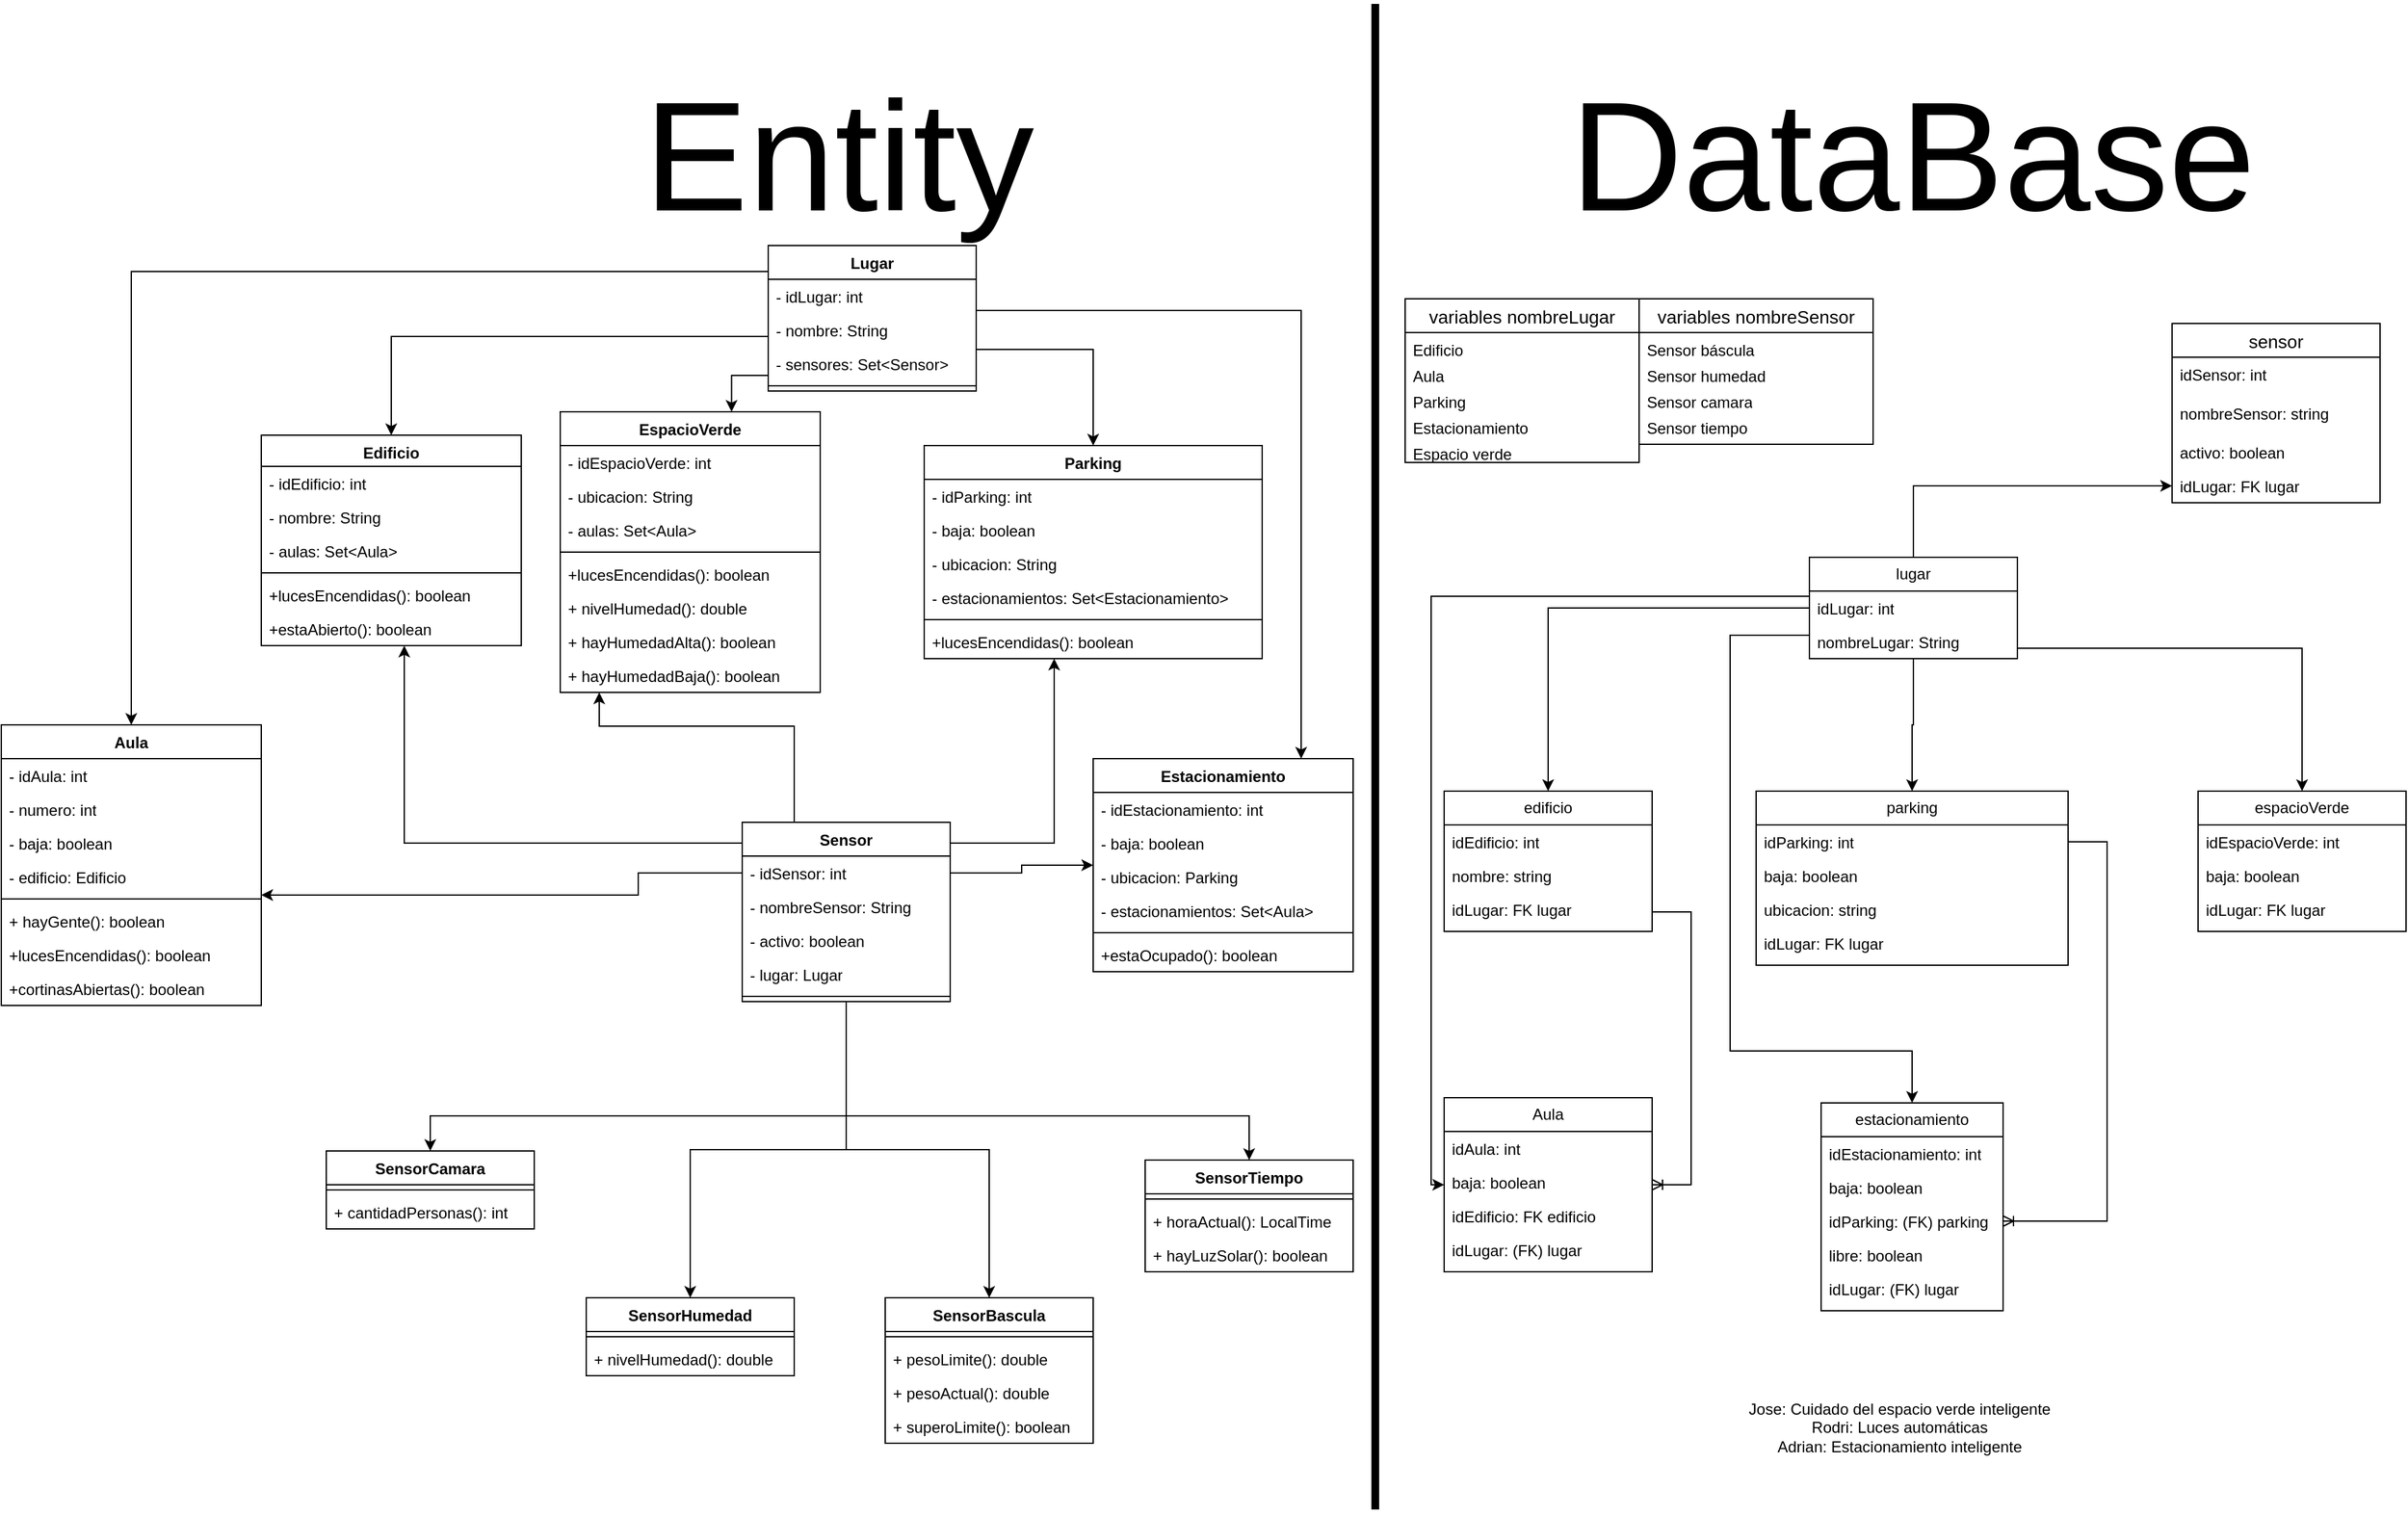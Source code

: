 <mxfile version="21.2.8" type="device">
  <diagram name="Página-1" id="SEeeFkuRjXuaV4kP3Bzi">
    <mxGraphModel dx="1947" dy="532" grid="1" gridSize="10" guides="1" tooltips="1" connect="1" arrows="1" fold="1" page="1" pageScale="1" pageWidth="827" pageHeight="1169" math="0" shadow="0">
      <root>
        <mxCell id="0" />
        <mxCell id="1" parent="0" />
        <mxCell id="fECDbQGhn2Nu8HvRsYtQ-1" value="Jose:&amp;nbsp;Cuidado del espacio verde inteligente&lt;br&gt;Rodri:&amp;nbsp;Luces automáticas&lt;br&gt;Adrian: Estacionamiento inteligente" style="text;html=1;align=center;verticalAlign=middle;resizable=0;points=[];autosize=1;strokeColor=none;fillColor=none;" parent="1" vertex="1">
          <mxGeometry x="1100" y="1070" width="260" height="60" as="geometry" />
        </mxCell>
        <mxCell id="fECDbQGhn2Nu8HvRsYtQ-116" value="edificio" style="swimlane;fontStyle=0;childLayout=stackLayout;horizontal=1;startSize=26;fillColor=none;horizontalStack=0;resizeParent=1;resizeParentMax=0;resizeLast=0;collapsible=1;marginBottom=0;whiteSpace=wrap;html=1;" parent="1" vertex="1">
          <mxGeometry x="880" y="610" width="160" height="108" as="geometry" />
        </mxCell>
        <mxCell id="fECDbQGhn2Nu8HvRsYtQ-117" value="idEdificio: int" style="text;strokeColor=none;fillColor=none;align=left;verticalAlign=top;spacingLeft=4;spacingRight=4;overflow=hidden;rotatable=0;points=[[0,0.5],[1,0.5]];portConstraint=eastwest;whiteSpace=wrap;html=1;" parent="fECDbQGhn2Nu8HvRsYtQ-116" vertex="1">
          <mxGeometry y="26" width="160" height="26" as="geometry" />
        </mxCell>
        <mxCell id="fECDbQGhn2Nu8HvRsYtQ-118" value="nombre: string" style="text;strokeColor=none;fillColor=none;align=left;verticalAlign=top;spacingLeft=4;spacingRight=4;overflow=hidden;rotatable=0;points=[[0,0.5],[1,0.5]];portConstraint=eastwest;whiteSpace=wrap;html=1;" parent="fECDbQGhn2Nu8HvRsYtQ-116" vertex="1">
          <mxGeometry y="52" width="160" height="26" as="geometry" />
        </mxCell>
        <mxCell id="JHWDTWZnFsFwWDoPUUQF-21" value="idLugar: FK lugar" style="text;strokeColor=none;fillColor=none;spacingLeft=4;spacingRight=4;overflow=hidden;rotatable=0;points=[[0,0.5],[1,0.5]];portConstraint=eastwest;fontSize=12;whiteSpace=wrap;html=1;" parent="fECDbQGhn2Nu8HvRsYtQ-116" vertex="1">
          <mxGeometry y="78" width="160" height="30" as="geometry" />
        </mxCell>
        <mxCell id="fECDbQGhn2Nu8HvRsYtQ-123" value="parking" style="swimlane;fontStyle=0;childLayout=stackLayout;horizontal=1;startSize=26;fillColor=none;horizontalStack=0;resizeParent=1;resizeParentMax=0;resizeLast=0;collapsible=1;marginBottom=0;whiteSpace=wrap;html=1;" parent="1" vertex="1">
          <mxGeometry x="1120" y="610" width="240" height="134" as="geometry" />
        </mxCell>
        <mxCell id="fECDbQGhn2Nu8HvRsYtQ-124" value="idParking: int" style="text;strokeColor=none;fillColor=none;align=left;verticalAlign=top;spacingLeft=4;spacingRight=4;overflow=hidden;rotatable=0;points=[[0,0.5],[1,0.5]];portConstraint=eastwest;whiteSpace=wrap;html=1;" parent="fECDbQGhn2Nu8HvRsYtQ-123" vertex="1">
          <mxGeometry y="26" width="240" height="26" as="geometry" />
        </mxCell>
        <mxCell id="fECDbQGhn2Nu8HvRsYtQ-125" value="baja: boolean" style="text;strokeColor=none;fillColor=none;align=left;verticalAlign=top;spacingLeft=4;spacingRight=4;overflow=hidden;rotatable=0;points=[[0,0.5],[1,0.5]];portConstraint=eastwest;whiteSpace=wrap;html=1;" parent="fECDbQGhn2Nu8HvRsYtQ-123" vertex="1">
          <mxGeometry y="52" width="240" height="26" as="geometry" />
        </mxCell>
        <mxCell id="fECDbQGhn2Nu8HvRsYtQ-126" value="ubicacion: string" style="text;strokeColor=none;fillColor=none;align=left;verticalAlign=top;spacingLeft=4;spacingRight=4;overflow=hidden;rotatable=0;points=[[0,0.5],[1,0.5]];portConstraint=eastwest;whiteSpace=wrap;html=1;" parent="fECDbQGhn2Nu8HvRsYtQ-123" vertex="1">
          <mxGeometry y="78" width="240" height="26" as="geometry" />
        </mxCell>
        <mxCell id="JHWDTWZnFsFwWDoPUUQF-19" value="idLugar: FK lugar" style="text;strokeColor=none;fillColor=none;spacingLeft=4;spacingRight=4;overflow=hidden;rotatable=0;points=[[0,0.5],[1,0.5]];portConstraint=eastwest;fontSize=12;whiteSpace=wrap;html=1;" parent="fECDbQGhn2Nu8HvRsYtQ-123" vertex="1">
          <mxGeometry y="104" width="240" height="30" as="geometry" />
        </mxCell>
        <mxCell id="fECDbQGhn2Nu8HvRsYtQ-131" value="Aula" style="swimlane;fontStyle=0;childLayout=stackLayout;horizontal=1;startSize=26;fillColor=none;horizontalStack=0;resizeParent=1;resizeParentMax=0;resizeLast=0;collapsible=1;marginBottom=0;whiteSpace=wrap;html=1;" parent="1" vertex="1">
          <mxGeometry x="880" y="846" width="160" height="134" as="geometry" />
        </mxCell>
        <mxCell id="fECDbQGhn2Nu8HvRsYtQ-132" value="idAula: int" style="text;strokeColor=none;fillColor=none;align=left;verticalAlign=top;spacingLeft=4;spacingRight=4;overflow=hidden;rotatable=0;points=[[0,0.5],[1,0.5]];portConstraint=eastwest;whiteSpace=wrap;html=1;" parent="fECDbQGhn2Nu8HvRsYtQ-131" vertex="1">
          <mxGeometry y="26" width="160" height="26" as="geometry" />
        </mxCell>
        <mxCell id="fECDbQGhn2Nu8HvRsYtQ-133" value="baja: boolean" style="text;strokeColor=none;fillColor=none;align=left;verticalAlign=top;spacingLeft=4;spacingRight=4;overflow=hidden;rotatable=0;points=[[0,0.5],[1,0.5]];portConstraint=eastwest;whiteSpace=wrap;html=1;" parent="fECDbQGhn2Nu8HvRsYtQ-131" vertex="1">
          <mxGeometry y="52" width="160" height="26" as="geometry" />
        </mxCell>
        <mxCell id="fECDbQGhn2Nu8HvRsYtQ-134" value="idEdificio: FK edificio" style="text;strokeColor=none;fillColor=none;align=left;verticalAlign=top;spacingLeft=4;spacingRight=4;overflow=hidden;rotatable=0;points=[[0,0.5],[1,0.5]];portConstraint=eastwest;whiteSpace=wrap;html=1;" parent="fECDbQGhn2Nu8HvRsYtQ-131" vertex="1">
          <mxGeometry y="78" width="160" height="26" as="geometry" />
        </mxCell>
        <mxCell id="JHWDTWZnFsFwWDoPUUQF-53" value="idLugar: (FK) lugar" style="text;strokeColor=none;fillColor=none;spacingLeft=4;spacingRight=4;overflow=hidden;rotatable=0;points=[[0,0.5],[1,0.5]];portConstraint=eastwest;fontSize=12;whiteSpace=wrap;html=1;" parent="fECDbQGhn2Nu8HvRsYtQ-131" vertex="1">
          <mxGeometry y="104" width="160" height="30" as="geometry" />
        </mxCell>
        <mxCell id="fECDbQGhn2Nu8HvRsYtQ-139" value="estacionamiento" style="swimlane;fontStyle=0;childLayout=stackLayout;horizontal=1;startSize=26;fillColor=none;horizontalStack=0;resizeParent=1;resizeParentMax=0;resizeLast=0;collapsible=1;marginBottom=0;whiteSpace=wrap;html=1;" parent="1" vertex="1">
          <mxGeometry x="1170" y="850" width="140" height="160" as="geometry" />
        </mxCell>
        <mxCell id="fECDbQGhn2Nu8HvRsYtQ-140" value="idEstacionamiento: int" style="text;strokeColor=none;fillColor=none;align=left;verticalAlign=top;spacingLeft=4;spacingRight=4;overflow=hidden;rotatable=0;points=[[0,0.5],[1,0.5]];portConstraint=eastwest;whiteSpace=wrap;html=1;" parent="fECDbQGhn2Nu8HvRsYtQ-139" vertex="1">
          <mxGeometry y="26" width="140" height="26" as="geometry" />
        </mxCell>
        <mxCell id="fECDbQGhn2Nu8HvRsYtQ-141" value="baja: boolean" style="text;strokeColor=none;fillColor=none;align=left;verticalAlign=top;spacingLeft=4;spacingRight=4;overflow=hidden;rotatable=0;points=[[0,0.5],[1,0.5]];portConstraint=eastwest;whiteSpace=wrap;html=1;" parent="fECDbQGhn2Nu8HvRsYtQ-139" vertex="1">
          <mxGeometry y="52" width="140" height="26" as="geometry" />
        </mxCell>
        <mxCell id="fECDbQGhn2Nu8HvRsYtQ-142" value="idParking: (FK) parking" style="text;strokeColor=none;fillColor=none;align=left;verticalAlign=top;spacingLeft=4;spacingRight=4;overflow=hidden;rotatable=0;points=[[0,0.5],[1,0.5]];portConstraint=eastwest;whiteSpace=wrap;html=1;" parent="fECDbQGhn2Nu8HvRsYtQ-139" vertex="1">
          <mxGeometry y="78" width="140" height="26" as="geometry" />
        </mxCell>
        <mxCell id="fECDbQGhn2Nu8HvRsYtQ-143" value="libre: boolean" style="text;strokeColor=none;fillColor=none;align=left;verticalAlign=top;spacingLeft=4;spacingRight=4;overflow=hidden;rotatable=0;points=[[0,0.5],[1,0.5]];portConstraint=eastwest;whiteSpace=wrap;html=1;" parent="fECDbQGhn2Nu8HvRsYtQ-139" vertex="1">
          <mxGeometry y="104" width="140" height="26" as="geometry" />
        </mxCell>
        <mxCell id="JHWDTWZnFsFwWDoPUUQF-52" value="idLugar: (FK) lugar" style="text;strokeColor=none;fillColor=none;spacingLeft=4;spacingRight=4;overflow=hidden;rotatable=0;points=[[0,0.5],[1,0.5]];portConstraint=eastwest;fontSize=12;whiteSpace=wrap;html=1;" parent="fECDbQGhn2Nu8HvRsYtQ-139" vertex="1">
          <mxGeometry y="130" width="140" height="30" as="geometry" />
        </mxCell>
        <mxCell id="fECDbQGhn2Nu8HvRsYtQ-146" value="espacioVerde" style="swimlane;fontStyle=0;childLayout=stackLayout;horizontal=1;startSize=26;fillColor=none;horizontalStack=0;resizeParent=1;resizeParentMax=0;resizeLast=0;collapsible=1;marginBottom=0;whiteSpace=wrap;html=1;" parent="1" vertex="1">
          <mxGeometry x="1460" y="610" width="160" height="108" as="geometry" />
        </mxCell>
        <mxCell id="fECDbQGhn2Nu8HvRsYtQ-147" value="idEspacioVerde: int" style="text;strokeColor=none;fillColor=none;align=left;verticalAlign=top;spacingLeft=4;spacingRight=4;overflow=hidden;rotatable=0;points=[[0,0.5],[1,0.5]];portConstraint=eastwest;whiteSpace=wrap;html=1;" parent="fECDbQGhn2Nu8HvRsYtQ-146" vertex="1">
          <mxGeometry y="26" width="160" height="26" as="geometry" />
        </mxCell>
        <mxCell id="fECDbQGhn2Nu8HvRsYtQ-148" value="baja: boolean" style="text;strokeColor=none;fillColor=none;align=left;verticalAlign=top;spacingLeft=4;spacingRight=4;overflow=hidden;rotatable=0;points=[[0,0.5],[1,0.5]];portConstraint=eastwest;whiteSpace=wrap;html=1;" parent="fECDbQGhn2Nu8HvRsYtQ-146" vertex="1">
          <mxGeometry y="52" width="160" height="26" as="geometry" />
        </mxCell>
        <mxCell id="JHWDTWZnFsFwWDoPUUQF-20" value="idLugar: FK lugar" style="text;strokeColor=none;fillColor=none;spacingLeft=4;spacingRight=4;overflow=hidden;rotatable=0;points=[[0,0.5],[1,0.5]];portConstraint=eastwest;fontSize=12;whiteSpace=wrap;html=1;" parent="fECDbQGhn2Nu8HvRsYtQ-146" vertex="1">
          <mxGeometry y="78" width="160" height="30" as="geometry" />
        </mxCell>
        <mxCell id="fECDbQGhn2Nu8HvRsYtQ-179" value="DataBase" style="text;html=1;align=center;verticalAlign=middle;resizable=0;points=[];autosize=1;strokeColor=none;fillColor=none;fontSize=120;" parent="1" vertex="1">
          <mxGeometry x="965" y="40" width="550" height="160" as="geometry" />
        </mxCell>
        <mxCell id="fECDbQGhn2Nu8HvRsYtQ-180" value="Entity" style="text;html=1;align=center;verticalAlign=middle;resizable=0;points=[];autosize=1;strokeColor=none;fillColor=none;fontSize=120;" parent="1" vertex="1">
          <mxGeometry x="254" y="40" width="320" height="160" as="geometry" />
        </mxCell>
        <mxCell id="fECDbQGhn2Nu8HvRsYtQ-181" value="" style="endArrow=none;html=1;rounded=0;strokeWidth=6;" parent="1" edge="1">
          <mxGeometry width="50" height="50" relative="1" as="geometry">
            <mxPoint x="827" y="1163" as="sourcePoint" />
            <mxPoint x="827" y="4" as="targetPoint" />
          </mxGeometry>
        </mxCell>
        <mxCell id="JHWDTWZnFsFwWDoPUUQF-28" style="edgeStyle=orthogonalEdgeStyle;rounded=0;orthogonalLoop=1;jettySize=auto;html=1;" parent="1" source="JHWDTWZnFsFwWDoPUUQF-1" target="fECDbQGhn2Nu8HvRsYtQ-123" edge="1">
          <mxGeometry relative="1" as="geometry" />
        </mxCell>
        <mxCell id="JHWDTWZnFsFwWDoPUUQF-29" style="edgeStyle=orthogonalEdgeStyle;rounded=0;orthogonalLoop=1;jettySize=auto;html=1;" parent="1" source="JHWDTWZnFsFwWDoPUUQF-1" target="fECDbQGhn2Nu8HvRsYtQ-116" edge="1">
          <mxGeometry relative="1" as="geometry" />
        </mxCell>
        <mxCell id="JHWDTWZnFsFwWDoPUUQF-30" style="edgeStyle=orthogonalEdgeStyle;rounded=0;orthogonalLoop=1;jettySize=auto;html=1;" parent="1" source="JHWDTWZnFsFwWDoPUUQF-1" target="fECDbQGhn2Nu8HvRsYtQ-146" edge="1">
          <mxGeometry relative="1" as="geometry">
            <Array as="points">
              <mxPoint x="1540" y="500" />
            </Array>
          </mxGeometry>
        </mxCell>
        <mxCell id="JHWDTWZnFsFwWDoPUUQF-54" style="edgeStyle=orthogonalEdgeStyle;rounded=0;orthogonalLoop=1;jettySize=auto;html=1;" parent="1" source="JHWDTWZnFsFwWDoPUUQF-1" target="fECDbQGhn2Nu8HvRsYtQ-139" edge="1">
          <mxGeometry relative="1" as="geometry">
            <Array as="points">
              <mxPoint x="1100" y="490" />
              <mxPoint x="1100" y="810" />
              <mxPoint x="1240" y="810" />
            </Array>
          </mxGeometry>
        </mxCell>
        <mxCell id="JHWDTWZnFsFwWDoPUUQF-55" style="edgeStyle=orthogonalEdgeStyle;rounded=0;orthogonalLoop=1;jettySize=auto;html=1;" parent="1" source="JHWDTWZnFsFwWDoPUUQF-1" target="fECDbQGhn2Nu8HvRsYtQ-131" edge="1">
          <mxGeometry relative="1" as="geometry">
            <Array as="points">
              <mxPoint x="870" y="460" />
              <mxPoint x="870" y="913" />
            </Array>
          </mxGeometry>
        </mxCell>
        <mxCell id="lJARf1unVdm2dJaWPQnQ-4" style="edgeStyle=orthogonalEdgeStyle;rounded=0;orthogonalLoop=1;jettySize=auto;html=1;" edge="1" parent="1" source="JHWDTWZnFsFwWDoPUUQF-1" target="lJARf1unVdm2dJaWPQnQ-3">
          <mxGeometry relative="1" as="geometry" />
        </mxCell>
        <mxCell id="JHWDTWZnFsFwWDoPUUQF-1" value="lugar" style="swimlane;fontStyle=0;childLayout=stackLayout;horizontal=1;startSize=26;fillColor=none;horizontalStack=0;resizeParent=1;resizeParentMax=0;resizeLast=0;collapsible=1;marginBottom=0;whiteSpace=wrap;html=1;" parent="1" vertex="1">
          <mxGeometry x="1161" y="430" width="160" height="78" as="geometry" />
        </mxCell>
        <mxCell id="JHWDTWZnFsFwWDoPUUQF-2" value="idLugar: int" style="text;strokeColor=none;fillColor=none;align=left;verticalAlign=top;spacingLeft=4;spacingRight=4;overflow=hidden;rotatable=0;points=[[0,0.5],[1,0.5]];portConstraint=eastwest;whiteSpace=wrap;html=1;" parent="JHWDTWZnFsFwWDoPUUQF-1" vertex="1">
          <mxGeometry y="26" width="160" height="26" as="geometry" />
        </mxCell>
        <mxCell id="JHWDTWZnFsFwWDoPUUQF-4" value="nombreLugar: String" style="text;strokeColor=none;fillColor=none;align=left;verticalAlign=top;spacingLeft=4;spacingRight=4;overflow=hidden;rotatable=0;points=[[0,0.5],[1,0.5]];portConstraint=eastwest;whiteSpace=wrap;html=1;" parent="JHWDTWZnFsFwWDoPUUQF-1" vertex="1">
          <mxGeometry y="52" width="160" height="26" as="geometry" />
        </mxCell>
        <mxCell id="JHWDTWZnFsFwWDoPUUQF-9" value="sensor" style="swimlane;fontStyle=0;childLayout=stackLayout;horizontal=1;startSize=26;horizontalStack=0;resizeParent=1;resizeParentMax=0;resizeLast=0;collapsible=1;marginBottom=0;align=center;fontSize=14;" parent="1" vertex="1">
          <mxGeometry x="1440" y="250" width="160" height="138" as="geometry" />
        </mxCell>
        <mxCell id="JHWDTWZnFsFwWDoPUUQF-10" value="idSensor: int" style="text;strokeColor=none;fillColor=none;spacingLeft=4;spacingRight=4;overflow=hidden;rotatable=0;points=[[0,0.5],[1,0.5]];portConstraint=eastwest;fontSize=12;whiteSpace=wrap;html=1;" parent="JHWDTWZnFsFwWDoPUUQF-9" vertex="1">
          <mxGeometry y="26" width="160" height="30" as="geometry" />
        </mxCell>
        <mxCell id="JHWDTWZnFsFwWDoPUUQF-11" value="nombreSensor: string" style="text;strokeColor=none;fillColor=none;spacingLeft=4;spacingRight=4;overflow=hidden;rotatable=0;points=[[0,0.5],[1,0.5]];portConstraint=eastwest;fontSize=12;whiteSpace=wrap;html=1;" parent="JHWDTWZnFsFwWDoPUUQF-9" vertex="1">
          <mxGeometry y="56" width="160" height="30" as="geometry" />
        </mxCell>
        <mxCell id="lJARf1unVdm2dJaWPQnQ-2" value="activo: boolean" style="text;strokeColor=none;fillColor=none;align=left;verticalAlign=top;spacingLeft=4;spacingRight=4;overflow=hidden;rotatable=0;points=[[0,0.5],[1,0.5]];portConstraint=eastwest;whiteSpace=wrap;html=1;" vertex="1" parent="JHWDTWZnFsFwWDoPUUQF-9">
          <mxGeometry y="86" width="160" height="26" as="geometry" />
        </mxCell>
        <mxCell id="lJARf1unVdm2dJaWPQnQ-3" value="idLugar: FK lugar" style="text;strokeColor=none;fillColor=none;align=left;verticalAlign=top;spacingLeft=4;spacingRight=4;overflow=hidden;rotatable=0;points=[[0,0.5],[1,0.5]];portConstraint=eastwest;whiteSpace=wrap;html=1;" vertex="1" parent="JHWDTWZnFsFwWDoPUUQF-9">
          <mxGeometry y="112" width="160" height="26" as="geometry" />
        </mxCell>
        <mxCell id="JHWDTWZnFsFwWDoPUUQF-22" value="" style="edgeStyle=entityRelationEdgeStyle;fontSize=12;html=1;endArrow=ERoneToMany;rounded=0;" parent="1" source="JHWDTWZnFsFwWDoPUUQF-21" target="fECDbQGhn2Nu8HvRsYtQ-131" edge="1">
          <mxGeometry width="100" height="100" relative="1" as="geometry">
            <mxPoint x="1180" y="900" as="sourcePoint" />
            <mxPoint x="1280" y="800" as="targetPoint" />
          </mxGeometry>
        </mxCell>
        <mxCell id="JHWDTWZnFsFwWDoPUUQF-23" value="" style="edgeStyle=entityRelationEdgeStyle;fontSize=12;html=1;endArrow=ERoneToMany;rounded=0;" parent="1" source="fECDbQGhn2Nu8HvRsYtQ-124" target="fECDbQGhn2Nu8HvRsYtQ-142" edge="1">
          <mxGeometry width="100" height="100" relative="1" as="geometry">
            <mxPoint x="1050" y="713" as="sourcePoint" />
            <mxPoint x="1050" y="908" as="targetPoint" />
          </mxGeometry>
        </mxCell>
        <mxCell id="JHWDTWZnFsFwWDoPUUQF-31" value="variables nombreSensor" style="swimlane;fontStyle=0;childLayout=stackLayout;horizontal=1;startSize=26;horizontalStack=0;resizeParent=1;resizeParentMax=0;resizeLast=0;collapsible=1;marginBottom=0;align=center;fontSize=14;" parent="1" vertex="1">
          <mxGeometry x="1030" y="231" width="180" height="112" as="geometry" />
        </mxCell>
        <mxCell id="JHWDTWZnFsFwWDoPUUQF-32" value="Sensor báscula" style="text;strokeColor=none;fillColor=none;spacingLeft=4;spacingRight=4;overflow=hidden;rotatable=0;points=[[0,0.5],[1,0.5]];portConstraint=eastwest;fontSize=12;whiteSpace=wrap;html=1;" parent="JHWDTWZnFsFwWDoPUUQF-31" vertex="1">
          <mxGeometry y="26" width="180" height="20" as="geometry" />
        </mxCell>
        <mxCell id="JHWDTWZnFsFwWDoPUUQF-33" value="Sensor humedad" style="text;strokeColor=none;fillColor=none;spacingLeft=4;spacingRight=4;overflow=hidden;rotatable=0;points=[[0,0.5],[1,0.5]];portConstraint=eastwest;fontSize=12;whiteSpace=wrap;html=1;" parent="JHWDTWZnFsFwWDoPUUQF-31" vertex="1">
          <mxGeometry y="46" width="180" height="20" as="geometry" />
        </mxCell>
        <mxCell id="JHWDTWZnFsFwWDoPUUQF-34" value="Sensor camara" style="text;strokeColor=none;fillColor=none;spacingLeft=4;spacingRight=4;overflow=hidden;rotatable=0;points=[[0,0.5],[1,0.5]];portConstraint=eastwest;fontSize=12;whiteSpace=wrap;html=1;" parent="JHWDTWZnFsFwWDoPUUQF-31" vertex="1">
          <mxGeometry y="66" width="180" height="20" as="geometry" />
        </mxCell>
        <mxCell id="JHWDTWZnFsFwWDoPUUQF-35" value="Sensor tiempo" style="text;strokeColor=none;fillColor=none;spacingLeft=4;spacingRight=4;overflow=hidden;rotatable=0;points=[[0,0.5],[1,0.5]];portConstraint=eastwest;fontSize=12;whiteSpace=wrap;html=1;" parent="JHWDTWZnFsFwWDoPUUQF-31" vertex="1">
          <mxGeometry y="86" width="180" height="26" as="geometry" />
        </mxCell>
        <mxCell id="JHWDTWZnFsFwWDoPUUQF-41" value="variables nombreLugar" style="swimlane;fontStyle=0;childLayout=stackLayout;horizontal=1;startSize=26;horizontalStack=0;resizeParent=1;resizeParentMax=0;resizeLast=0;collapsible=1;marginBottom=0;align=center;fontSize=14;" parent="1" vertex="1">
          <mxGeometry x="850" y="231" width="180" height="126" as="geometry" />
        </mxCell>
        <mxCell id="JHWDTWZnFsFwWDoPUUQF-42" value="Edificio" style="text;strokeColor=none;fillColor=none;spacingLeft=4;spacingRight=4;overflow=hidden;rotatable=0;points=[[0,0.5],[1,0.5]];portConstraint=eastwest;fontSize=12;whiteSpace=wrap;html=1;" parent="JHWDTWZnFsFwWDoPUUQF-41" vertex="1">
          <mxGeometry y="26" width="180" height="20" as="geometry" />
        </mxCell>
        <mxCell id="JHWDTWZnFsFwWDoPUUQF-43" value="Aula" style="text;strokeColor=none;fillColor=none;spacingLeft=4;spacingRight=4;overflow=hidden;rotatable=0;points=[[0,0.5],[1,0.5]];portConstraint=eastwest;fontSize=12;whiteSpace=wrap;html=1;" parent="JHWDTWZnFsFwWDoPUUQF-41" vertex="1">
          <mxGeometry y="46" width="180" height="20" as="geometry" />
        </mxCell>
        <mxCell id="JHWDTWZnFsFwWDoPUUQF-44" value="Parking" style="text;strokeColor=none;fillColor=none;spacingLeft=4;spacingRight=4;overflow=hidden;rotatable=0;points=[[0,0.5],[1,0.5]];portConstraint=eastwest;fontSize=12;whiteSpace=wrap;html=1;" parent="JHWDTWZnFsFwWDoPUUQF-41" vertex="1">
          <mxGeometry y="66" width="180" height="20" as="geometry" />
        </mxCell>
        <mxCell id="JHWDTWZnFsFwWDoPUUQF-45" value="Estacionamiento" style="text;strokeColor=none;fillColor=none;spacingLeft=4;spacingRight=4;overflow=hidden;rotatable=0;points=[[0,0.5],[1,0.5]];portConstraint=eastwest;fontSize=12;whiteSpace=wrap;html=1;" parent="JHWDTWZnFsFwWDoPUUQF-41" vertex="1">
          <mxGeometry y="86" width="180" height="20" as="geometry" />
        </mxCell>
        <mxCell id="JHWDTWZnFsFwWDoPUUQF-51" value="Espacio verde" style="text;strokeColor=none;fillColor=none;spacingLeft=4;spacingRight=4;overflow=hidden;rotatable=0;points=[[0,0.5],[1,0.5]];portConstraint=eastwest;fontSize=12;whiteSpace=wrap;html=1;" parent="JHWDTWZnFsFwWDoPUUQF-41" vertex="1">
          <mxGeometry y="106" width="180" height="20" as="geometry" />
        </mxCell>
        <mxCell id="JHWDTWZnFsFwWDoPUUQF-62" value="Edificio" style="swimlane;fontStyle=1;align=center;verticalAlign=top;childLayout=stackLayout;horizontal=1;startSize=24;horizontalStack=0;resizeParent=1;resizeParentMax=0;resizeLast=0;collapsible=1;marginBottom=0;whiteSpace=wrap;html=1;" parent="1" vertex="1">
          <mxGeometry x="-30" y="336" width="200" height="162" as="geometry" />
        </mxCell>
        <mxCell id="JHWDTWZnFsFwWDoPUUQF-63" value="- idEdificio: int" style="text;strokeColor=none;fillColor=none;align=left;verticalAlign=top;spacingLeft=4;spacingRight=4;overflow=hidden;rotatable=0;points=[[0,0.5],[1,0.5]];portConstraint=eastwest;whiteSpace=wrap;html=1;" parent="JHWDTWZnFsFwWDoPUUQF-62" vertex="1">
          <mxGeometry y="24" width="200" height="26" as="geometry" />
        </mxCell>
        <mxCell id="JHWDTWZnFsFwWDoPUUQF-66" value="- nombre: String" style="text;strokeColor=none;fillColor=none;align=left;verticalAlign=top;spacingLeft=4;spacingRight=4;overflow=hidden;rotatable=0;points=[[0,0.5],[1,0.5]];portConstraint=eastwest;whiteSpace=wrap;html=1;" parent="JHWDTWZnFsFwWDoPUUQF-62" vertex="1">
          <mxGeometry y="50" width="200" height="26" as="geometry" />
        </mxCell>
        <mxCell id="JHWDTWZnFsFwWDoPUUQF-68" value="- aulas: Set&amp;lt;Aula&amp;gt;" style="text;strokeColor=none;fillColor=none;align=left;verticalAlign=top;spacingLeft=4;spacingRight=4;overflow=hidden;rotatable=0;points=[[0,0.5],[1,0.5]];portConstraint=eastwest;whiteSpace=wrap;html=1;" parent="JHWDTWZnFsFwWDoPUUQF-62" vertex="1">
          <mxGeometry y="76" width="200" height="26" as="geometry" />
        </mxCell>
        <mxCell id="JHWDTWZnFsFwWDoPUUQF-64" value="" style="line;strokeWidth=1;fillColor=none;align=left;verticalAlign=middle;spacingTop=-1;spacingLeft=3;spacingRight=3;rotatable=0;labelPosition=right;points=[];portConstraint=eastwest;strokeColor=inherit;" parent="JHWDTWZnFsFwWDoPUUQF-62" vertex="1">
          <mxGeometry y="102" width="200" height="8" as="geometry" />
        </mxCell>
        <mxCell id="JHWDTWZnFsFwWDoPUUQF-65" value="+lucesEncendidas(): boolean" style="text;strokeColor=none;fillColor=none;align=left;verticalAlign=top;spacingLeft=4;spacingRight=4;overflow=hidden;rotatable=0;points=[[0,0.5],[1,0.5]];portConstraint=eastwest;whiteSpace=wrap;html=1;" parent="JHWDTWZnFsFwWDoPUUQF-62" vertex="1">
          <mxGeometry y="110" width="200" height="26" as="geometry" />
        </mxCell>
        <mxCell id="JHWDTWZnFsFwWDoPUUQF-84" value="+estaAbierto(): boolean" style="text;strokeColor=none;fillColor=none;align=left;verticalAlign=top;spacingLeft=4;spacingRight=4;overflow=hidden;rotatable=0;points=[[0,0.5],[1,0.5]];portConstraint=eastwest;whiteSpace=wrap;html=1;" parent="JHWDTWZnFsFwWDoPUUQF-62" vertex="1">
          <mxGeometry y="136" width="200" height="26" as="geometry" />
        </mxCell>
        <mxCell id="JHWDTWZnFsFwWDoPUUQF-69" value="Parking" style="swimlane;fontStyle=1;align=center;verticalAlign=top;childLayout=stackLayout;horizontal=1;startSize=26;horizontalStack=0;resizeParent=1;resizeParentMax=0;resizeLast=0;collapsible=1;marginBottom=0;whiteSpace=wrap;html=1;" parent="1" vertex="1">
          <mxGeometry x="480" y="344" width="260" height="164" as="geometry" />
        </mxCell>
        <mxCell id="JHWDTWZnFsFwWDoPUUQF-70" value="- idParking: int" style="text;strokeColor=none;fillColor=none;align=left;verticalAlign=top;spacingLeft=4;spacingRight=4;overflow=hidden;rotatable=0;points=[[0,0.5],[1,0.5]];portConstraint=eastwest;whiteSpace=wrap;html=1;" parent="JHWDTWZnFsFwWDoPUUQF-69" vertex="1">
          <mxGeometry y="26" width="260" height="26" as="geometry" />
        </mxCell>
        <mxCell id="JHWDTWZnFsFwWDoPUUQF-71" value="- baja: boolean" style="text;strokeColor=none;fillColor=none;align=left;verticalAlign=top;spacingLeft=4;spacingRight=4;overflow=hidden;rotatable=0;points=[[0,0.5],[1,0.5]];portConstraint=eastwest;whiteSpace=wrap;html=1;" parent="JHWDTWZnFsFwWDoPUUQF-69" vertex="1">
          <mxGeometry y="52" width="260" height="26" as="geometry" />
        </mxCell>
        <mxCell id="JHWDTWZnFsFwWDoPUUQF-76" value="- ubicacion: String" style="text;strokeColor=none;fillColor=none;align=left;verticalAlign=top;spacingLeft=4;spacingRight=4;overflow=hidden;rotatable=0;points=[[0,0.5],[1,0.5]];portConstraint=eastwest;whiteSpace=wrap;html=1;" parent="JHWDTWZnFsFwWDoPUUQF-69" vertex="1">
          <mxGeometry y="78" width="260" height="26" as="geometry" />
        </mxCell>
        <mxCell id="JHWDTWZnFsFwWDoPUUQF-73" value="- estacionamientos: Set&amp;lt;Estacionamiento&amp;gt;" style="text;strokeColor=none;fillColor=none;align=left;verticalAlign=top;spacingLeft=4;spacingRight=4;overflow=hidden;rotatable=0;points=[[0,0.5],[1,0.5]];portConstraint=eastwest;whiteSpace=wrap;html=1;" parent="JHWDTWZnFsFwWDoPUUQF-69" vertex="1">
          <mxGeometry y="104" width="260" height="26" as="geometry" />
        </mxCell>
        <mxCell id="JHWDTWZnFsFwWDoPUUQF-74" value="" style="line;strokeWidth=1;fillColor=none;align=left;verticalAlign=middle;spacingTop=-1;spacingLeft=3;spacingRight=3;rotatable=0;labelPosition=right;points=[];portConstraint=eastwest;strokeColor=inherit;" parent="JHWDTWZnFsFwWDoPUUQF-69" vertex="1">
          <mxGeometry y="130" width="260" height="8" as="geometry" />
        </mxCell>
        <mxCell id="JHWDTWZnFsFwWDoPUUQF-75" value="+lucesEncendidas(): boolean" style="text;strokeColor=none;fillColor=none;align=left;verticalAlign=top;spacingLeft=4;spacingRight=4;overflow=hidden;rotatable=0;points=[[0,0.5],[1,0.5]];portConstraint=eastwest;whiteSpace=wrap;html=1;" parent="JHWDTWZnFsFwWDoPUUQF-69" vertex="1">
          <mxGeometry y="138" width="260" height="26" as="geometry" />
        </mxCell>
        <mxCell id="JHWDTWZnFsFwWDoPUUQF-77" value="EspacioVerde" style="swimlane;fontStyle=1;align=center;verticalAlign=top;childLayout=stackLayout;horizontal=1;startSize=26;horizontalStack=0;resizeParent=1;resizeParentMax=0;resizeLast=0;collapsible=1;marginBottom=0;whiteSpace=wrap;html=1;" parent="1" vertex="1">
          <mxGeometry x="200" y="318" width="200" height="216" as="geometry" />
        </mxCell>
        <mxCell id="JHWDTWZnFsFwWDoPUUQF-78" value="- idEspacioVerde: int" style="text;strokeColor=none;fillColor=none;align=left;verticalAlign=top;spacingLeft=4;spacingRight=4;overflow=hidden;rotatable=0;points=[[0,0.5],[1,0.5]];portConstraint=eastwest;whiteSpace=wrap;html=1;" parent="JHWDTWZnFsFwWDoPUUQF-77" vertex="1">
          <mxGeometry y="26" width="200" height="26" as="geometry" />
        </mxCell>
        <mxCell id="JHWDTWZnFsFwWDoPUUQF-79" value="- ubicacion: String" style="text;strokeColor=none;fillColor=none;align=left;verticalAlign=top;spacingLeft=4;spacingRight=4;overflow=hidden;rotatable=0;points=[[0,0.5],[1,0.5]];portConstraint=eastwest;whiteSpace=wrap;html=1;" parent="JHWDTWZnFsFwWDoPUUQF-77" vertex="1">
          <mxGeometry y="52" width="200" height="26" as="geometry" />
        </mxCell>
        <mxCell id="JHWDTWZnFsFwWDoPUUQF-81" value="- aulas: Set&amp;lt;Aula&amp;gt;" style="text;strokeColor=none;fillColor=none;align=left;verticalAlign=top;spacingLeft=4;spacingRight=4;overflow=hidden;rotatable=0;points=[[0,0.5],[1,0.5]];portConstraint=eastwest;whiteSpace=wrap;html=1;" parent="JHWDTWZnFsFwWDoPUUQF-77" vertex="1">
          <mxGeometry y="78" width="200" height="26" as="geometry" />
        </mxCell>
        <mxCell id="JHWDTWZnFsFwWDoPUUQF-82" value="" style="line;strokeWidth=1;fillColor=none;align=left;verticalAlign=middle;spacingTop=-1;spacingLeft=3;spacingRight=3;rotatable=0;labelPosition=right;points=[];portConstraint=eastwest;strokeColor=inherit;" parent="JHWDTWZnFsFwWDoPUUQF-77" vertex="1">
          <mxGeometry y="104" width="200" height="8" as="geometry" />
        </mxCell>
        <mxCell id="JHWDTWZnFsFwWDoPUUQF-83" value="+lucesEncendidas(): boolean" style="text;strokeColor=none;fillColor=none;align=left;verticalAlign=top;spacingLeft=4;spacingRight=4;overflow=hidden;rotatable=0;points=[[0,0.5],[1,0.5]];portConstraint=eastwest;whiteSpace=wrap;html=1;" parent="JHWDTWZnFsFwWDoPUUQF-77" vertex="1">
          <mxGeometry y="112" width="200" height="26" as="geometry" />
        </mxCell>
        <mxCell id="JHWDTWZnFsFwWDoPUUQF-116" value="+ nivelHumedad(): double" style="text;strokeColor=none;fillColor=none;align=left;verticalAlign=top;spacingLeft=4;spacingRight=4;overflow=hidden;rotatable=0;points=[[0,0.5],[1,0.5]];portConstraint=eastwest;whiteSpace=wrap;html=1;" parent="JHWDTWZnFsFwWDoPUUQF-77" vertex="1">
          <mxGeometry y="138" width="200" height="26" as="geometry" />
        </mxCell>
        <mxCell id="JHWDTWZnFsFwWDoPUUQF-117" value="+ hayHumedadAlta(): boolean" style="text;strokeColor=none;fillColor=none;align=left;verticalAlign=top;spacingLeft=4;spacingRight=4;overflow=hidden;rotatable=0;points=[[0,0.5],[1,0.5]];portConstraint=eastwest;whiteSpace=wrap;html=1;" parent="JHWDTWZnFsFwWDoPUUQF-77" vertex="1">
          <mxGeometry y="164" width="200" height="26" as="geometry" />
        </mxCell>
        <mxCell id="JHWDTWZnFsFwWDoPUUQF-126" value="+ hayHumedadBaja(): boolean" style="text;strokeColor=none;fillColor=none;align=left;verticalAlign=top;spacingLeft=4;spacingRight=4;overflow=hidden;rotatable=0;points=[[0,0.5],[1,0.5]];portConstraint=eastwest;whiteSpace=wrap;html=1;" parent="JHWDTWZnFsFwWDoPUUQF-77" vertex="1">
          <mxGeometry y="190" width="200" height="26" as="geometry" />
        </mxCell>
        <mxCell id="JHWDTWZnFsFwWDoPUUQF-85" value="Estacionamiento" style="swimlane;fontStyle=1;align=center;verticalAlign=top;childLayout=stackLayout;horizontal=1;startSize=26;horizontalStack=0;resizeParent=1;resizeParentMax=0;resizeLast=0;collapsible=1;marginBottom=0;whiteSpace=wrap;html=1;" parent="1" vertex="1">
          <mxGeometry x="610" y="585" width="200" height="164" as="geometry" />
        </mxCell>
        <mxCell id="JHWDTWZnFsFwWDoPUUQF-86" value="- idEstacionamiento: int" style="text;strokeColor=none;fillColor=none;align=left;verticalAlign=top;spacingLeft=4;spacingRight=4;overflow=hidden;rotatable=0;points=[[0,0.5],[1,0.5]];portConstraint=eastwest;whiteSpace=wrap;html=1;" parent="JHWDTWZnFsFwWDoPUUQF-85" vertex="1">
          <mxGeometry y="26" width="200" height="26" as="geometry" />
        </mxCell>
        <mxCell id="JHWDTWZnFsFwWDoPUUQF-87" value="- baja: boolean" style="text;strokeColor=none;fillColor=none;align=left;verticalAlign=top;spacingLeft=4;spacingRight=4;overflow=hidden;rotatable=0;points=[[0,0.5],[1,0.5]];portConstraint=eastwest;whiteSpace=wrap;html=1;" parent="JHWDTWZnFsFwWDoPUUQF-85" vertex="1">
          <mxGeometry y="52" width="200" height="26" as="geometry" />
        </mxCell>
        <mxCell id="JHWDTWZnFsFwWDoPUUQF-88" value="- ubicacion: Parking" style="text;strokeColor=none;fillColor=none;align=left;verticalAlign=top;spacingLeft=4;spacingRight=4;overflow=hidden;rotatable=0;points=[[0,0.5],[1,0.5]];portConstraint=eastwest;whiteSpace=wrap;html=1;" parent="JHWDTWZnFsFwWDoPUUQF-85" vertex="1">
          <mxGeometry y="78" width="200" height="26" as="geometry" />
        </mxCell>
        <mxCell id="JHWDTWZnFsFwWDoPUUQF-90" value="- estacionamientos: Set&amp;lt;Aula&amp;gt;" style="text;strokeColor=none;fillColor=none;align=left;verticalAlign=top;spacingLeft=4;spacingRight=4;overflow=hidden;rotatable=0;points=[[0,0.5],[1,0.5]];portConstraint=eastwest;whiteSpace=wrap;html=1;" parent="JHWDTWZnFsFwWDoPUUQF-85" vertex="1">
          <mxGeometry y="104" width="200" height="26" as="geometry" />
        </mxCell>
        <mxCell id="JHWDTWZnFsFwWDoPUUQF-91" value="" style="line;strokeWidth=1;fillColor=none;align=left;verticalAlign=middle;spacingTop=-1;spacingLeft=3;spacingRight=3;rotatable=0;labelPosition=right;points=[];portConstraint=eastwest;strokeColor=inherit;" parent="JHWDTWZnFsFwWDoPUUQF-85" vertex="1">
          <mxGeometry y="130" width="200" height="8" as="geometry" />
        </mxCell>
        <mxCell id="JHWDTWZnFsFwWDoPUUQF-92" value="+estaOcupado(): boolean" style="text;strokeColor=none;fillColor=none;align=left;verticalAlign=top;spacingLeft=4;spacingRight=4;overflow=hidden;rotatable=0;points=[[0,0.5],[1,0.5]];portConstraint=eastwest;whiteSpace=wrap;html=1;" parent="JHWDTWZnFsFwWDoPUUQF-85" vertex="1">
          <mxGeometry y="138" width="200" height="26" as="geometry" />
        </mxCell>
        <mxCell id="JHWDTWZnFsFwWDoPUUQF-94" value="Aula" style="swimlane;fontStyle=1;align=center;verticalAlign=top;childLayout=stackLayout;horizontal=1;startSize=26;horizontalStack=0;resizeParent=1;resizeParentMax=0;resizeLast=0;collapsible=1;marginBottom=0;whiteSpace=wrap;html=1;" parent="1" vertex="1">
          <mxGeometry x="-230" y="559" width="200" height="216" as="geometry" />
        </mxCell>
        <mxCell id="JHWDTWZnFsFwWDoPUUQF-95" value="- idAula: int" style="text;strokeColor=none;fillColor=none;align=left;verticalAlign=top;spacingLeft=4;spacingRight=4;overflow=hidden;rotatable=0;points=[[0,0.5],[1,0.5]];portConstraint=eastwest;whiteSpace=wrap;html=1;" parent="JHWDTWZnFsFwWDoPUUQF-94" vertex="1">
          <mxGeometry y="26" width="200" height="26" as="geometry" />
        </mxCell>
        <mxCell id="JHWDTWZnFsFwWDoPUUQF-96" value="- numero: int" style="text;strokeColor=none;fillColor=none;align=left;verticalAlign=top;spacingLeft=4;spacingRight=4;overflow=hidden;rotatable=0;points=[[0,0.5],[1,0.5]];portConstraint=eastwest;whiteSpace=wrap;html=1;" parent="JHWDTWZnFsFwWDoPUUQF-94" vertex="1">
          <mxGeometry y="52" width="200" height="26" as="geometry" />
        </mxCell>
        <mxCell id="JHWDTWZnFsFwWDoPUUQF-98" value="- baja: boolean" style="text;strokeColor=none;fillColor=none;align=left;verticalAlign=top;spacingLeft=4;spacingRight=4;overflow=hidden;rotatable=0;points=[[0,0.5],[1,0.5]];portConstraint=eastwest;whiteSpace=wrap;html=1;" parent="JHWDTWZnFsFwWDoPUUQF-94" vertex="1">
          <mxGeometry y="78" width="200" height="26" as="geometry" />
        </mxCell>
        <mxCell id="JHWDTWZnFsFwWDoPUUQF-102" value="- edificio: Edificio" style="text;strokeColor=none;fillColor=none;align=left;verticalAlign=top;spacingLeft=4;spacingRight=4;overflow=hidden;rotatable=0;points=[[0,0.5],[1,0.5]];portConstraint=eastwest;whiteSpace=wrap;html=1;" parent="JHWDTWZnFsFwWDoPUUQF-94" vertex="1">
          <mxGeometry y="104" width="200" height="26" as="geometry" />
        </mxCell>
        <mxCell id="JHWDTWZnFsFwWDoPUUQF-99" value="" style="line;strokeWidth=1;fillColor=none;align=left;verticalAlign=middle;spacingTop=-1;spacingLeft=3;spacingRight=3;rotatable=0;labelPosition=right;points=[];portConstraint=eastwest;strokeColor=inherit;" parent="JHWDTWZnFsFwWDoPUUQF-94" vertex="1">
          <mxGeometry y="130" width="200" height="8" as="geometry" />
        </mxCell>
        <mxCell id="JHWDTWZnFsFwWDoPUUQF-103" value="+ hayGente(): boolean" style="text;strokeColor=none;fillColor=none;align=left;verticalAlign=top;spacingLeft=4;spacingRight=4;overflow=hidden;rotatable=0;points=[[0,0.5],[1,0.5]];portConstraint=eastwest;whiteSpace=wrap;html=1;" parent="JHWDTWZnFsFwWDoPUUQF-94" vertex="1">
          <mxGeometry y="138" width="200" height="26" as="geometry" />
        </mxCell>
        <mxCell id="JHWDTWZnFsFwWDoPUUQF-100" value="+lucesEncendidas(): boolean" style="text;strokeColor=none;fillColor=none;align=left;verticalAlign=top;spacingLeft=4;spacingRight=4;overflow=hidden;rotatable=0;points=[[0,0.5],[1,0.5]];portConstraint=eastwest;whiteSpace=wrap;html=1;" parent="JHWDTWZnFsFwWDoPUUQF-94" vertex="1">
          <mxGeometry y="164" width="200" height="26" as="geometry" />
        </mxCell>
        <mxCell id="JHWDTWZnFsFwWDoPUUQF-101" value="+cortinasAbiertas(): boolean" style="text;strokeColor=none;fillColor=none;align=left;verticalAlign=top;spacingLeft=4;spacingRight=4;overflow=hidden;rotatable=0;points=[[0,0.5],[1,0.5]];portConstraint=eastwest;whiteSpace=wrap;html=1;" parent="JHWDTWZnFsFwWDoPUUQF-94" vertex="1">
          <mxGeometry y="190" width="200" height="26" as="geometry" />
        </mxCell>
        <mxCell id="JHWDTWZnFsFwWDoPUUQF-143" style="edgeStyle=orthogonalEdgeStyle;rounded=0;orthogonalLoop=1;jettySize=auto;html=1;" parent="1" source="JHWDTWZnFsFwWDoPUUQF-112" target="JHWDTWZnFsFwWDoPUUQF-126" edge="1">
          <mxGeometry relative="1" as="geometry">
            <Array as="points">
              <mxPoint x="380" y="560" />
              <mxPoint x="230" y="560" />
            </Array>
          </mxGeometry>
        </mxCell>
        <mxCell id="JHWDTWZnFsFwWDoPUUQF-146" style="edgeStyle=orthogonalEdgeStyle;rounded=0;orthogonalLoop=1;jettySize=auto;html=1;" parent="1" source="JHWDTWZnFsFwWDoPUUQF-112" target="JHWDTWZnFsFwWDoPUUQF-62" edge="1">
          <mxGeometry relative="1" as="geometry">
            <Array as="points">
              <mxPoint x="80" y="650" />
            </Array>
          </mxGeometry>
        </mxCell>
        <mxCell id="JHWDTWZnFsFwWDoPUUQF-147" style="edgeStyle=orthogonalEdgeStyle;rounded=0;orthogonalLoop=1;jettySize=auto;html=1;" parent="1" source="JHWDTWZnFsFwWDoPUUQF-112" target="JHWDTWZnFsFwWDoPUUQF-69" edge="1">
          <mxGeometry relative="1" as="geometry">
            <Array as="points">
              <mxPoint x="580" y="650" />
            </Array>
          </mxGeometry>
        </mxCell>
        <mxCell id="JHWDTWZnFsFwWDoPUUQF-148" style="edgeStyle=orthogonalEdgeStyle;rounded=0;orthogonalLoop=1;jettySize=auto;html=1;" parent="1" source="JHWDTWZnFsFwWDoPUUQF-112" target="JHWDTWZnFsFwWDoPUUQF-127" edge="1">
          <mxGeometry relative="1" as="geometry" />
        </mxCell>
        <mxCell id="JHWDTWZnFsFwWDoPUUQF-149" style="edgeStyle=orthogonalEdgeStyle;rounded=0;orthogonalLoop=1;jettySize=auto;html=1;" parent="1" source="JHWDTWZnFsFwWDoPUUQF-112" target="JHWDTWZnFsFwWDoPUUQF-131" edge="1">
          <mxGeometry relative="1" as="geometry" />
        </mxCell>
        <mxCell id="JHWDTWZnFsFwWDoPUUQF-150" style="edgeStyle=orthogonalEdgeStyle;rounded=0;orthogonalLoop=1;jettySize=auto;html=1;" parent="1" source="JHWDTWZnFsFwWDoPUUQF-112" target="JHWDTWZnFsFwWDoPUUQF-135" edge="1">
          <mxGeometry relative="1" as="geometry">
            <Array as="points">
              <mxPoint x="420" y="860" />
              <mxPoint x="100" y="860" />
            </Array>
          </mxGeometry>
        </mxCell>
        <mxCell id="JHWDTWZnFsFwWDoPUUQF-151" style="edgeStyle=orthogonalEdgeStyle;rounded=0;orthogonalLoop=1;jettySize=auto;html=1;" parent="1" source="JHWDTWZnFsFwWDoPUUQF-112" target="JHWDTWZnFsFwWDoPUUQF-139" edge="1">
          <mxGeometry relative="1" as="geometry">
            <Array as="points">
              <mxPoint x="420" y="860" />
              <mxPoint x="730" y="860" />
            </Array>
          </mxGeometry>
        </mxCell>
        <mxCell id="JHWDTWZnFsFwWDoPUUQF-112" value="Sensor" style="swimlane;fontStyle=1;align=center;verticalAlign=top;childLayout=stackLayout;horizontal=1;startSize=26;horizontalStack=0;resizeParent=1;resizeParentMax=0;resizeLast=0;collapsible=1;marginBottom=0;whiteSpace=wrap;html=1;" parent="1" vertex="1">
          <mxGeometry x="340" y="634" width="160" height="138" as="geometry" />
        </mxCell>
        <mxCell id="JHWDTWZnFsFwWDoPUUQF-113" value="- idSensor: int" style="text;strokeColor=none;fillColor=none;align=left;verticalAlign=top;spacingLeft=4;spacingRight=4;overflow=hidden;rotatable=0;points=[[0,0.5],[1,0.5]];portConstraint=eastwest;whiteSpace=wrap;html=1;" parent="JHWDTWZnFsFwWDoPUUQF-112" vertex="1">
          <mxGeometry y="26" width="160" height="26" as="geometry" />
        </mxCell>
        <mxCell id="JHWDTWZnFsFwWDoPUUQF-115" value="- nombreSensor: String" style="text;strokeColor=none;fillColor=none;align=left;verticalAlign=top;spacingLeft=4;spacingRight=4;overflow=hidden;rotatable=0;points=[[0,0.5],[1,0.5]];portConstraint=eastwest;whiteSpace=wrap;html=1;" parent="JHWDTWZnFsFwWDoPUUQF-112" vertex="1">
          <mxGeometry y="52" width="160" height="26" as="geometry" />
        </mxCell>
        <mxCell id="lJARf1unVdm2dJaWPQnQ-1" value="- activo: boolean" style="text;strokeColor=none;fillColor=none;align=left;verticalAlign=top;spacingLeft=4;spacingRight=4;overflow=hidden;rotatable=0;points=[[0,0.5],[1,0.5]];portConstraint=eastwest;whiteSpace=wrap;html=1;" vertex="1" parent="JHWDTWZnFsFwWDoPUUQF-112">
          <mxGeometry y="78" width="160" height="26" as="geometry" />
        </mxCell>
        <mxCell id="lJARf1unVdm2dJaWPQnQ-5" value="- lugar: Lugar" style="text;strokeColor=none;fillColor=none;align=left;verticalAlign=top;spacingLeft=4;spacingRight=4;overflow=hidden;rotatable=0;points=[[0,0.5],[1,0.5]];portConstraint=eastwest;whiteSpace=wrap;html=1;" vertex="1" parent="JHWDTWZnFsFwWDoPUUQF-112">
          <mxGeometry y="104" width="160" height="26" as="geometry" />
        </mxCell>
        <mxCell id="JHWDTWZnFsFwWDoPUUQF-114" value="" style="line;strokeWidth=1;fillColor=none;align=left;verticalAlign=middle;spacingTop=-1;spacingLeft=3;spacingRight=3;rotatable=0;labelPosition=right;points=[];portConstraint=eastwest;strokeColor=inherit;" parent="JHWDTWZnFsFwWDoPUUQF-112" vertex="1">
          <mxGeometry y="130" width="160" height="8" as="geometry" />
        </mxCell>
        <mxCell id="JHWDTWZnFsFwWDoPUUQF-127" value="SensorBascula" style="swimlane;fontStyle=1;align=center;verticalAlign=top;childLayout=stackLayout;horizontal=1;startSize=26;horizontalStack=0;resizeParent=1;resizeParentMax=0;resizeLast=0;collapsible=1;marginBottom=0;whiteSpace=wrap;html=1;" parent="1" vertex="1">
          <mxGeometry x="450" y="1000" width="160" height="112" as="geometry" />
        </mxCell>
        <mxCell id="JHWDTWZnFsFwWDoPUUQF-129" value="" style="line;strokeWidth=1;fillColor=none;align=left;verticalAlign=middle;spacingTop=-1;spacingLeft=3;spacingRight=3;rotatable=0;labelPosition=right;points=[];portConstraint=eastwest;strokeColor=inherit;" parent="JHWDTWZnFsFwWDoPUUQF-127" vertex="1">
          <mxGeometry y="26" width="160" height="8" as="geometry" />
        </mxCell>
        <mxCell id="JHWDTWZnFsFwWDoPUUQF-128" value="+ pesoLimite(): double" style="text;strokeColor=none;fillColor=none;align=left;verticalAlign=top;spacingLeft=4;spacingRight=4;overflow=hidden;rotatable=0;points=[[0,0.5],[1,0.5]];portConstraint=eastwest;whiteSpace=wrap;html=1;" parent="JHWDTWZnFsFwWDoPUUQF-127" vertex="1">
          <mxGeometry y="34" width="160" height="26" as="geometry" />
        </mxCell>
        <mxCell id="JHWDTWZnFsFwWDoPUUQF-152" value="+ pesoActual(): double" style="text;strokeColor=none;fillColor=none;align=left;verticalAlign=top;spacingLeft=4;spacingRight=4;overflow=hidden;rotatable=0;points=[[0,0.5],[1,0.5]];portConstraint=eastwest;whiteSpace=wrap;html=1;" parent="JHWDTWZnFsFwWDoPUUQF-127" vertex="1">
          <mxGeometry y="60" width="160" height="26" as="geometry" />
        </mxCell>
        <mxCell id="JHWDTWZnFsFwWDoPUUQF-130" value="+ superoLimite(): boolean" style="text;strokeColor=none;fillColor=none;align=left;verticalAlign=top;spacingLeft=4;spacingRight=4;overflow=hidden;rotatable=0;points=[[0,0.5],[1,0.5]];portConstraint=eastwest;whiteSpace=wrap;html=1;" parent="JHWDTWZnFsFwWDoPUUQF-127" vertex="1">
          <mxGeometry y="86" width="160" height="26" as="geometry" />
        </mxCell>
        <mxCell id="JHWDTWZnFsFwWDoPUUQF-131" value="SensorHumedad" style="swimlane;fontStyle=1;align=center;verticalAlign=top;childLayout=stackLayout;horizontal=1;startSize=26;horizontalStack=0;resizeParent=1;resizeParentMax=0;resizeLast=0;collapsible=1;marginBottom=0;whiteSpace=wrap;html=1;" parent="1" vertex="1">
          <mxGeometry x="220" y="1000" width="160" height="60" as="geometry" />
        </mxCell>
        <mxCell id="JHWDTWZnFsFwWDoPUUQF-133" value="" style="line;strokeWidth=1;fillColor=none;align=left;verticalAlign=middle;spacingTop=-1;spacingLeft=3;spacingRight=3;rotatable=0;labelPosition=right;points=[];portConstraint=eastwest;strokeColor=inherit;" parent="JHWDTWZnFsFwWDoPUUQF-131" vertex="1">
          <mxGeometry y="26" width="160" height="8" as="geometry" />
        </mxCell>
        <mxCell id="JHWDTWZnFsFwWDoPUUQF-134" value="+ nivelHumedad(): double" style="text;strokeColor=none;fillColor=none;align=left;verticalAlign=top;spacingLeft=4;spacingRight=4;overflow=hidden;rotatable=0;points=[[0,0.5],[1,0.5]];portConstraint=eastwest;whiteSpace=wrap;html=1;" parent="JHWDTWZnFsFwWDoPUUQF-131" vertex="1">
          <mxGeometry y="34" width="160" height="26" as="geometry" />
        </mxCell>
        <mxCell id="JHWDTWZnFsFwWDoPUUQF-135" value="SensorCamara" style="swimlane;fontStyle=1;align=center;verticalAlign=top;childLayout=stackLayout;horizontal=1;startSize=26;horizontalStack=0;resizeParent=1;resizeParentMax=0;resizeLast=0;collapsible=1;marginBottom=0;whiteSpace=wrap;html=1;" parent="1" vertex="1">
          <mxGeometry x="20" y="887" width="160" height="60" as="geometry" />
        </mxCell>
        <mxCell id="JHWDTWZnFsFwWDoPUUQF-137" value="" style="line;strokeWidth=1;fillColor=none;align=left;verticalAlign=middle;spacingTop=-1;spacingLeft=3;spacingRight=3;rotatable=0;labelPosition=right;points=[];portConstraint=eastwest;strokeColor=inherit;" parent="JHWDTWZnFsFwWDoPUUQF-135" vertex="1">
          <mxGeometry y="26" width="160" height="8" as="geometry" />
        </mxCell>
        <mxCell id="JHWDTWZnFsFwWDoPUUQF-138" value="+ cantidadPersonas(): int" style="text;strokeColor=none;fillColor=none;align=left;verticalAlign=top;spacingLeft=4;spacingRight=4;overflow=hidden;rotatable=0;points=[[0,0.5],[1,0.5]];portConstraint=eastwest;whiteSpace=wrap;html=1;" parent="JHWDTWZnFsFwWDoPUUQF-135" vertex="1">
          <mxGeometry y="34" width="160" height="26" as="geometry" />
        </mxCell>
        <mxCell id="JHWDTWZnFsFwWDoPUUQF-139" value="SensorTiempo" style="swimlane;fontStyle=1;align=center;verticalAlign=top;childLayout=stackLayout;horizontal=1;startSize=26;horizontalStack=0;resizeParent=1;resizeParentMax=0;resizeLast=0;collapsible=1;marginBottom=0;whiteSpace=wrap;html=1;" parent="1" vertex="1">
          <mxGeometry x="650" y="894" width="160" height="86" as="geometry" />
        </mxCell>
        <mxCell id="JHWDTWZnFsFwWDoPUUQF-141" value="" style="line;strokeWidth=1;fillColor=none;align=left;verticalAlign=middle;spacingTop=-1;spacingLeft=3;spacingRight=3;rotatable=0;labelPosition=right;points=[];portConstraint=eastwest;strokeColor=inherit;" parent="JHWDTWZnFsFwWDoPUUQF-139" vertex="1">
          <mxGeometry y="26" width="160" height="8" as="geometry" />
        </mxCell>
        <mxCell id="JHWDTWZnFsFwWDoPUUQF-140" value="+ horaActual(): LocalTime" style="text;strokeColor=none;fillColor=none;align=left;verticalAlign=top;spacingLeft=4;spacingRight=4;overflow=hidden;rotatable=0;points=[[0,0.5],[1,0.5]];portConstraint=eastwest;whiteSpace=wrap;html=1;" parent="JHWDTWZnFsFwWDoPUUQF-139" vertex="1">
          <mxGeometry y="34" width="160" height="26" as="geometry" />
        </mxCell>
        <mxCell id="JHWDTWZnFsFwWDoPUUQF-142" value="+ hayLuzSolar(): boolean" style="text;strokeColor=none;fillColor=none;align=left;verticalAlign=top;spacingLeft=4;spacingRight=4;overflow=hidden;rotatable=0;points=[[0,0.5],[1,0.5]];portConstraint=eastwest;whiteSpace=wrap;html=1;" parent="JHWDTWZnFsFwWDoPUUQF-139" vertex="1">
          <mxGeometry y="60" width="160" height="26" as="geometry" />
        </mxCell>
        <mxCell id="JHWDTWZnFsFwWDoPUUQF-144" style="edgeStyle=orthogonalEdgeStyle;rounded=0;orthogonalLoop=1;jettySize=auto;html=1;" parent="1" source="JHWDTWZnFsFwWDoPUUQF-113" target="JHWDTWZnFsFwWDoPUUQF-85" edge="1">
          <mxGeometry relative="1" as="geometry">
            <mxPoint x="610.0" y="702.0" as="targetPoint" />
          </mxGeometry>
        </mxCell>
        <mxCell id="JHWDTWZnFsFwWDoPUUQF-145" style="edgeStyle=orthogonalEdgeStyle;rounded=0;orthogonalLoop=1;jettySize=auto;html=1;" parent="1" source="JHWDTWZnFsFwWDoPUUQF-113" target="JHWDTWZnFsFwWDoPUUQF-94" edge="1">
          <mxGeometry relative="1" as="geometry">
            <mxPoint x="-100" y="728" as="targetPoint" />
            <Array as="points">
              <mxPoint x="260" y="673" />
              <mxPoint x="260" y="690" />
            </Array>
          </mxGeometry>
        </mxCell>
        <mxCell id="JHWDTWZnFsFwWDoPUUQF-158" style="edgeStyle=orthogonalEdgeStyle;rounded=0;orthogonalLoop=1;jettySize=auto;html=1;" parent="1" source="JHWDTWZnFsFwWDoPUUQF-154" target="JHWDTWZnFsFwWDoPUUQF-85" edge="1">
          <mxGeometry relative="1" as="geometry">
            <Array as="points">
              <mxPoint x="770" y="240" />
            </Array>
          </mxGeometry>
        </mxCell>
        <mxCell id="JHWDTWZnFsFwWDoPUUQF-159" style="edgeStyle=orthogonalEdgeStyle;rounded=0;orthogonalLoop=1;jettySize=auto;html=1;" parent="1" source="JHWDTWZnFsFwWDoPUUQF-154" target="JHWDTWZnFsFwWDoPUUQF-69" edge="1">
          <mxGeometry relative="1" as="geometry">
            <Array as="points">
              <mxPoint x="610" y="270" />
            </Array>
          </mxGeometry>
        </mxCell>
        <mxCell id="JHWDTWZnFsFwWDoPUUQF-154" value="Lugar" style="swimlane;fontStyle=1;align=center;verticalAlign=top;childLayout=stackLayout;horizontal=1;startSize=26;horizontalStack=0;resizeParent=1;resizeParentMax=0;resizeLast=0;collapsible=1;marginBottom=0;whiteSpace=wrap;html=1;" parent="1" vertex="1">
          <mxGeometry x="360" y="190" width="160" height="112" as="geometry" />
        </mxCell>
        <mxCell id="JHWDTWZnFsFwWDoPUUQF-155" value="- idLugar: int" style="text;strokeColor=none;fillColor=none;align=left;verticalAlign=top;spacingLeft=4;spacingRight=4;overflow=hidden;rotatable=0;points=[[0,0.5],[1,0.5]];portConstraint=eastwest;whiteSpace=wrap;html=1;" parent="JHWDTWZnFsFwWDoPUUQF-154" vertex="1">
          <mxGeometry y="26" width="160" height="26" as="geometry" />
        </mxCell>
        <mxCell id="JHWDTWZnFsFwWDoPUUQF-157" value="- nombre: String" style="text;strokeColor=none;fillColor=none;align=left;verticalAlign=top;spacingLeft=4;spacingRight=4;overflow=hidden;rotatable=0;points=[[0,0.5],[1,0.5]];portConstraint=eastwest;whiteSpace=wrap;html=1;" parent="JHWDTWZnFsFwWDoPUUQF-154" vertex="1">
          <mxGeometry y="52" width="160" height="26" as="geometry" />
        </mxCell>
        <mxCell id="JHWDTWZnFsFwWDoPUUQF-72" value="- sensores: Set&amp;lt;Sensor&amp;gt;&amp;nbsp;" style="text;strokeColor=none;fillColor=none;align=left;verticalAlign=top;spacingLeft=4;spacingRight=4;overflow=hidden;rotatable=0;points=[[0,0.5],[1,0.5]];portConstraint=eastwest;whiteSpace=wrap;html=1;" parent="JHWDTWZnFsFwWDoPUUQF-154" vertex="1">
          <mxGeometry y="78" width="160" height="26" as="geometry" />
        </mxCell>
        <mxCell id="JHWDTWZnFsFwWDoPUUQF-156" value="" style="line;strokeWidth=1;fillColor=none;align=left;verticalAlign=middle;spacingTop=-1;spacingLeft=3;spacingRight=3;rotatable=0;labelPosition=right;points=[];portConstraint=eastwest;strokeColor=inherit;" parent="JHWDTWZnFsFwWDoPUUQF-154" vertex="1">
          <mxGeometry y="104" width="160" height="8" as="geometry" />
        </mxCell>
        <mxCell id="JHWDTWZnFsFwWDoPUUQF-160" style="edgeStyle=orthogonalEdgeStyle;rounded=0;orthogonalLoop=1;jettySize=auto;html=1;entryX=0.659;entryY=0;entryDx=0;entryDy=0;entryPerimeter=0;" parent="1" source="JHWDTWZnFsFwWDoPUUQF-154" target="JHWDTWZnFsFwWDoPUUQF-77" edge="1">
          <mxGeometry relative="1" as="geometry">
            <Array as="points">
              <mxPoint x="332" y="290" />
            </Array>
          </mxGeometry>
        </mxCell>
        <mxCell id="JHWDTWZnFsFwWDoPUUQF-161" style="edgeStyle=orthogonalEdgeStyle;rounded=0;orthogonalLoop=1;jettySize=auto;html=1;" parent="1" source="JHWDTWZnFsFwWDoPUUQF-157" target="JHWDTWZnFsFwWDoPUUQF-62" edge="1">
          <mxGeometry relative="1" as="geometry">
            <Array as="points">
              <mxPoint x="320" y="260" />
              <mxPoint x="-80" y="260" />
            </Array>
          </mxGeometry>
        </mxCell>
        <mxCell id="JHWDTWZnFsFwWDoPUUQF-162" style="edgeStyle=orthogonalEdgeStyle;rounded=0;orthogonalLoop=1;jettySize=auto;html=1;" parent="1" source="JHWDTWZnFsFwWDoPUUQF-154" target="JHWDTWZnFsFwWDoPUUQF-94" edge="1">
          <mxGeometry relative="1" as="geometry">
            <Array as="points">
              <mxPoint x="400" y="210" />
              <mxPoint x="-130" y="210" />
            </Array>
          </mxGeometry>
        </mxCell>
      </root>
    </mxGraphModel>
  </diagram>
</mxfile>
